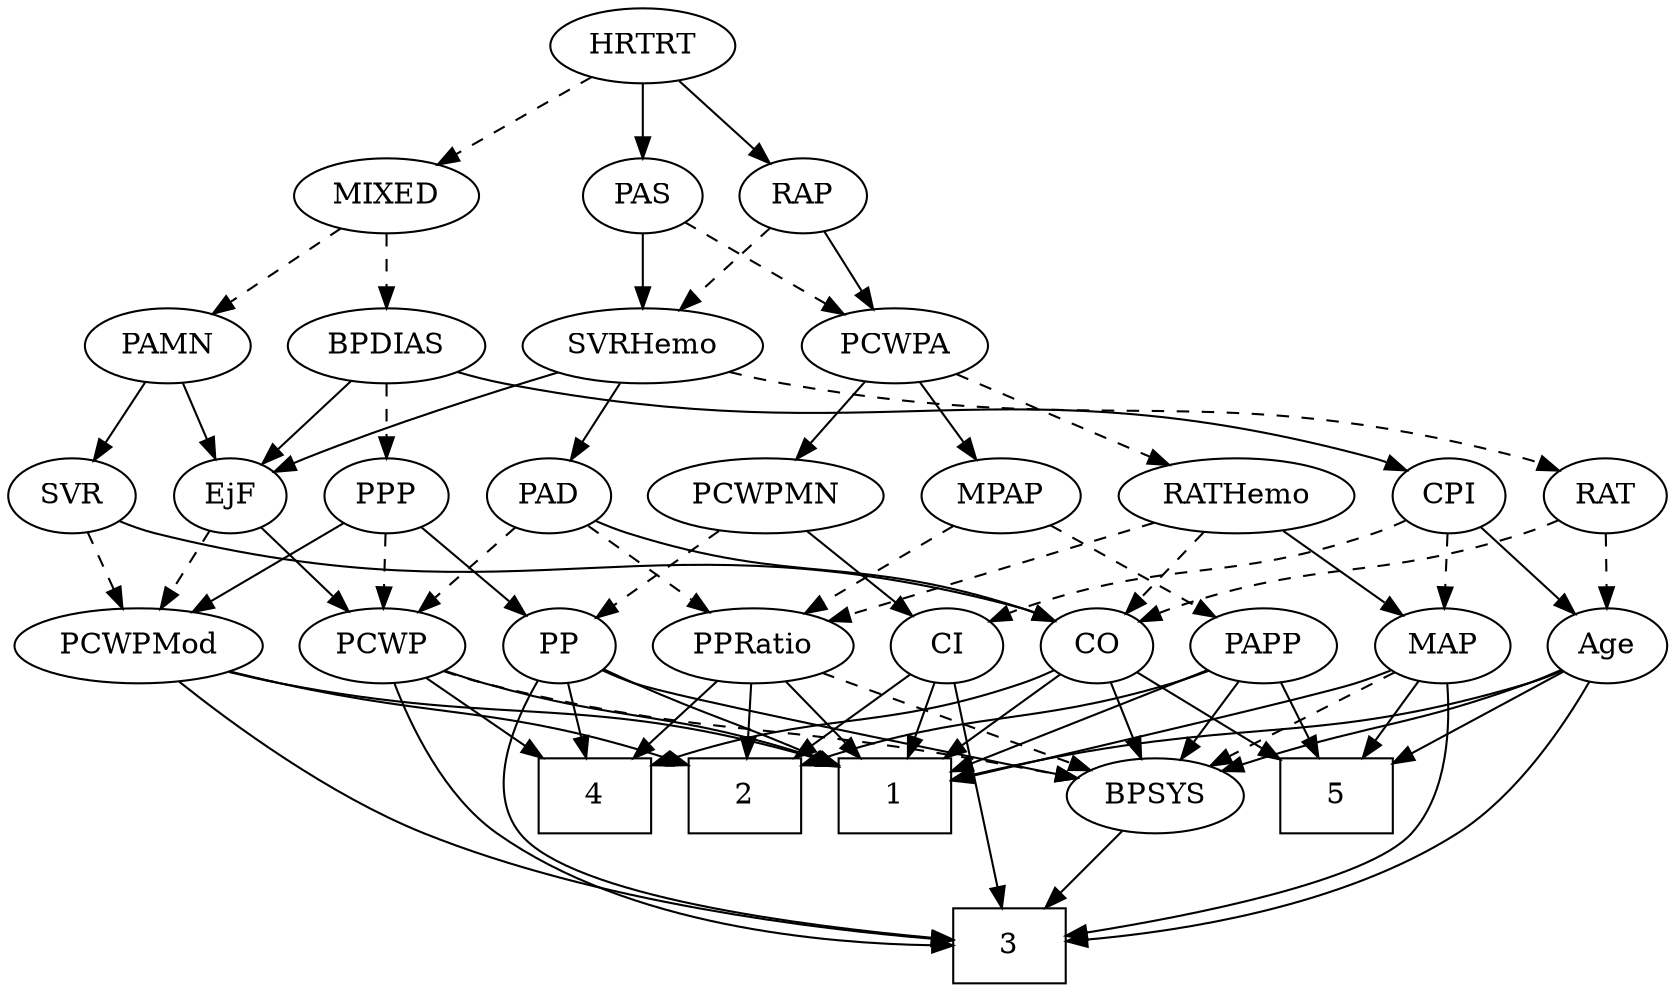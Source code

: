 strict digraph {
	graph [bb="0,0,760.29,468"];
	node [label="\N"];
	1	[height=0.5,
		pos="419,90",
		shape=box,
		width=0.75];
	2	[height=0.5,
		pos="275,90",
		shape=box,
		width=0.75];
	3	[height=0.5,
		pos="220,18",
		shape=box,
		width=0.75];
	4	[height=0.5,
		pos="347,90",
		shape=box,
		width=0.75];
	5	[height=0.5,
		pos="585,90",
		shape=box,
		width=0.75];
	Age	[height=0.5,
		pos="712,162",
		width=0.75];
	Age -> 1	[pos="e,446.2,104.81 691.45,150.09 686.5,147.8 681.14,145.6 676,144 584.03,115.42 552.09,136.1 456.01,107.8",
		style=solid];
	Age -> 3	[pos="e,247.15,19.716 704.39,144.64 693.81,123.91 672.55,88.844 643,72 577.43,34.636 347.91,23.168 257.24,20.049",
		style=solid];
	Age -> 5	[pos="e,612.12,105.95 691.87,149.91 672.85,139.43 643.89,123.46 620.91,110.8",
		style=solid];
	BPSYS	[height=0.5,
		pos="502,90",
		width=1.0471];
	Age -> BPSYS	[pos="e,530.72,101.75 690.93,150.34 686.09,148.09 680.91,145.84 676,144 621.06,123.4 604.84,125.99 549,108 546.12,107.07 543.15,106.08 \
540.17,105.06",
		style=solid];
	EjF	[height=0.5,
		pos="119,234",
		width=0.75];
	PCWPMod	[height=0.5,
		pos="51.995,162",
		width=1.4443];
	EjF -> PCWPMod	[pos="e,67.499,179.2 105.11,218.5 96.292,209.28 84.669,197.14 74.545,186.56",
		style=dashed];
	PCWP	[height=0.5,
		pos="229,162",
		width=0.97491];
	EjF -> PCWP	[pos="e,207.8,176.49 138.16,220.81 155.02,210.07 179.86,194.27 199.3,181.9",
		style=solid];
	RAP	[height=0.5,
		pos="428,378",
		width=0.77632];
	PCWPA	[height=0.5,
		pos="465,306",
		width=1.1555];
	RAP -> PCWPA	[pos="e,456.2,323.63 436.58,360.76 441,352.4 446.49,342.02 451.46,332.61",
		style=solid];
	SVRHemo	[height=0.5,
		pos="355,306",
		width=1.3902];
	RAP -> SVRHemo	[pos="e,371.89,323.2 412.87,362.5 403.17,353.19 390.35,340.9 379.24,330.25",
		style=dashed];
	MIXED	[height=0.5,
		pos="203,378",
		width=1.1193];
	PAMN	[height=0.5,
		pos="106,306",
		width=1.011];
	MIXED -> PAMN	[pos="e,125.87,321.35 182.42,362.15 168.35,352 149.51,338.4 134.06,327.25",
		style=dashed];
	BPDIAS	[height=0.5,
		pos="203,306",
		width=1.1735];
	MIXED -> BPDIAS	[pos="e,203,324.1 203,359.7 203,351.98 203,342.71 203,334.11",
		style=dashed];
	MPAP	[height=0.5,
		pos="465,234",
		width=0.97491];
	PPRatio	[height=0.5,
		pos="394,162",
		width=1.1013];
	MPAP -> PPRatio	[pos="e,409.86,178.64 449.59,217.81 440.14,208.49 427.85,196.38 417.23,185.91",
		style=dashed];
	PAPP	[height=0.5,
		pos="483,162",
		width=0.88464];
	MPAP -> PAPP	[pos="e,478.55,180.28 469.35,216.05 471.36,208.26 473.78,198.82 476.03,190.08",
		style=dashed];
	BPSYS -> 3	[pos="e,247.06,23.959 473.35,77.995 467.33,75.865 460.99,73.753 455,72 385.95,51.814 303.61,34.829 257,25.855",
		style=solid];
	PAD	[height=0.5,
		pos="383,234",
		width=0.79437];
	CO	[height=0.5,
		pos="560,162",
		width=0.75];
	PAD -> CO	[pos="e,538.84,173.44 405.37,222.62 410.47,220.35 415.89,218.03 421,216 466.06,198.08 479.12,198.38 524,180 525.82,179.25 527.68,178.46 \
529.55,177.65",
		style=solid];
	PAD -> PPRatio	[pos="e,391.28,180.28 385.66,216.05 386.87,208.35 388.33,199.03 389.7,190.36",
		style=dashed];
	PAD -> PCWP	[pos="e,254.38,174.54 360.27,222.67 334.75,211.07 293.05,192.12 263.51,178.69",
		style=dashed];
	CO -> 1	[pos="e,446.05,104.43 538.89,150.52 516.76,139.53 481.58,122.07 455.04,108.9",
		style=solid];
	CO -> 4	[pos="e,374.28,104.55 538.96,150.24 534.12,148 528.94,145.78 524,144 465.99,123.12 445.75,129.24 383.74,107.9",
		style=solid];
	CO -> 5	[pos="e,578.76,108.45 565.92,144.41 568.73,136.54 572.16,126.93 575.34,118.04",
		style=solid];
	CO -> BPSYS	[pos="e,515.36,107.13 547.41,145.81 539.94,136.8 530.31,125.18 521.84,114.95",
		style=solid];
	PAS	[height=0.5,
		pos="355,378",
		width=0.75];
	PAS -> PCWPA	[pos="e,442.64,321.22 374.16,364.81 390.7,354.28 414.92,338.87 434.18,326.61",
		style=dashed];
	PAS -> SVRHemo	[pos="e,355,324.1 355,359.7 355,351.98 355,342.71 355,334.11",
		style=solid];
	PAMN -> EjF	[pos="e,115.79,252.28 109.14,288.05 110.57,280.35 112.3,271.03 113.91,262.36",
		style=solid];
	SVR	[height=0.5,
		pos="45.995,234",
		width=0.77632];
	PAMN -> SVR	[pos="e,59.144,250.34 92.38,289.12 84.523,279.95 74.503,268.26 65.788,258.09",
		style=solid];
	RATHemo	[height=0.5,
		pos="567,234",
		width=1.3721];
	RATHemo -> CO	[pos="e,561.71,180.1 565.27,215.7 564.49,207.98 563.57,198.71 562.71,190.11",
		style=dashed];
	MAP	[height=0.5,
		pos="636,162",
		width=0.84854];
	RATHemo -> MAP	[pos="e,621.02,178.19 583,216.76 592.14,207.5 603.73,195.73 613.74,185.58",
		style=solid];
	RATHemo -> PPRatio	[pos="e,422.65,174.6 535.26,220.16 506.22,208.41 463.17,190.99 432.24,178.47",
		style=dashed];
	CPI	[height=0.5,
		pos="661,234",
		width=0.75];
	CPI -> Age	[pos="e,700.71,178.49 672.31,217.46 678.92,208.4 687.38,196.79 694.79,186.61",
		style=solid];
	CPI -> MAP	[pos="e,642.05,179.96 655.07,216.41 652.22,208.42 648.72,198.64 645.51,189.64",
		style=dashed];
	CI	[height=0.5,
		pos="149,162",
		width=0.75];
	CPI -> CI	[pos="e,169.45,174.21 640.54,221.79 635.58,219.52 630.2,217.39 625,216 435.45,165.29 374.54,230.71 185,180 183.04,179.48 181.07,178.85 \
179.1,178.16",
		style=dashed];
	RAT	[height=0.5,
		pos="733,234",
		width=0.75827];
	RAT -> Age	[pos="e,717.03,179.79 727.91,216.05 725.51,208.06 722.59,198.33 719.92,189.4",
		style=dashed];
	RAT -> CO	[pos="e,581.16,173.42 711.83,222.58 707,220.32 701.85,218.01 697,216 652.95,197.8 640.04,198.2 596,180 594.17,179.25 592.31,178.45 590.44,\
177.63",
		style=dashed];
	SVR -> CO	[pos="e,539.54,174.21 67.047,221.8 72.143,219.52 77.661,217.4 82.995,216 273.23,166.19 334.02,230.81 524,180 525.95,179.48 527.93,178.85 \
529.89,178.16",
		style=solid];
	SVR -> PCWPMod	[pos="e,50.529,180.1 47.479,215.7 48.14,207.98 48.934,198.71 49.671,190.11",
		style=dashed];
	PCWPMod -> 1	[pos="e,391.82,104.9 89.868,149.57 97.479,147.52 105.46,145.55 113,144 228.46,120.33 264.96,141.1 382.12,107.73",
		style=solid];
	PCWPMod -> 2	[pos="e,247.69,99.573 89.07,149.36 130.37,136.4 196.75,115.56 238.02,102.61",
		style=solid];
	PCWPMod -> 3	[pos="e,199.82,36.056 70.941,144.99 100.49,120.01 157.73,71.63 192.03,42.634",
		style=solid];
	PCWPA -> MPAP	[pos="e,465,252.1 465,287.7 465,279.98 465,270.71 465,262.11",
		style=solid];
	PCWPA -> RATHemo	[pos="e,544.83,250.21 486.13,290.5 500.6,280.56 520.04,267.23 536.22,256.12",
		style=dashed];
	PCWPMN	[height=0.5,
		pos="286,234",
		width=1.3902];
	PCWPA -> PCWPMN	[pos="e,318.48,247.7 435.03,293.28 405.69,281.81 360.7,264.22 327.83,251.36",
		style=solid];
	PP	[height=0.5,
		pos="309,162",
		width=0.75];
	PCWPMN -> PP	[pos="e,303.48,179.79 291.56,216.05 294.19,208.06 297.39,198.33 300.32,189.4",
		style=dashed];
	PCWPMN -> CI	[pos="e,169.97,173.71 258.27,218.83 235.32,207.11 202.76,190.47 179.16,178.41",
		style=solid];
	SVRHemo -> EjF	[pos="e,140.04,245.72 312.95,296.2 272,287.09 208.31,271.47 155,252 153.15,251.32 151.26,250.59 149.37,249.81",
		style=solid];
	SVRHemo -> PAD	[pos="e,376.28,251.79 361.77,288.05 365.01,279.97 368.95,270.12 372.55,261.11",
		style=solid];
	SVRHemo -> RAT	[pos="e,712.49,246.04 391.29,293.59 398.74,291.52 406.58,289.53 414,288 538.17,262.37 575.28,287.51 697,252 698.94,251.43 700.9,250.78 \
702.87,250.05",
		style=dashed];
	BPDIAS -> EjF	[pos="e,135.32,248.6 184.35,289.46 172.18,279.32 156.18,265.99 143.06,255.05",
		style=solid];
	BPDIAS -> CPI	[pos="e,640.51,246.1 240.45,297.52 257.37,294.3 277.64,290.68 296,288 441.55,266.76 483.43,291.96 625,252 626.94,251.45 628.91,250.81 \
630.88,250.09",
		style=solid];
	PPP	[height=0.5,
		pos="191,234",
		width=0.75];
	BPDIAS -> PPP	[pos="e,193.93,252.1 200.03,287.7 198.71,279.98 197.12,270.71 195.64,262.11",
		style=dashed];
	MAP -> 1	[pos="e,446.28,104.55 612.54,150.33 607.16,148.08 601.43,145.84 596,144 537.6,124.26 517.71,129.35 455.74,107.91",
		style=solid];
	MAP -> 3	[pos="e,247,18.575 638.54,143.88 640.49,123.68 640.16,90.498 621,72 569.59,22.387 346.56,18.159 257.21,18.512",
		style=solid];
	MAP -> 5	[pos="e,597.59,108.29 624.42,145.12 618.24,136.63 610.48,125.98 603.49,116.38",
		style=solid];
	MAP -> BPSYS	[pos="e,526.43,103.76 613.87,149.44 592.51,138.28 559.9,121.25 535.38,108.44",
		style=dashed];
	PP -> 1	[pos="e,392.23,108.03 328.16,148.81 343.46,139.07 365.32,125.16 383.76,113.42",
		style=solid];
	PP -> 3	[pos="e,220.17,36.06 287.95,150.45 272.03,141.38 250.94,126.78 239,108 227.23,89.501 222.64,64.907 220.9,46.261",
		style=solid];
	PP -> 4	[pos="e,337.7,108.12 317.81,144.76 322.28,136.53 327.82,126.32 332.87,117.02",
		style=solid];
	PP -> BPSYS	[pos="e,472.96,101.66 330.12,150.49 334.96,148.23 340.11,145.94 345,144 392.79,124.98 406.36,124.75 455,108 457.73,107.06 460.54,106.08 \
463.37,105.08",
		style=solid];
	PPP -> PCWPMod	[pos="e,80.174,177.19 170.19,222.52 148.87,211.79 115.28,194.87 89.345,181.81",
		style=solid];
	PPP -> PP	[pos="e,289.48,174.58 210.48,221.44 229.61,210.09 259,192.66 280.7,179.78",
		style=solid];
	PPP -> PCWP	[pos="e,219.97,179.63 199.81,216.76 204.35,208.4 209.99,198.02 215.1,188.61",
		style=dashed];
	PPRatio -> 1	[pos="e,412.83,108.28 400.05,144.05 402.86,136.18 406.28,126.62 409.43,117.79",
		style=solid];
	PPRatio -> 2	[pos="e,302.33,107.08 370.77,147.34 353.83,137.38 330.56,123.69 311.2,112.3",
		style=solid];
	PPRatio -> 4	[pos="e,358.71,108.45 382.86,144.41 377.34,136.2 370.56,126.1 364.39,116.9",
		style=solid];
	PPRatio -> BPSYS	[pos="e,480.54,104.91 415.85,146.83 431.91,136.42 453.94,122.15 471.7,110.64",
		style=dashed];
	PCWP -> 1	[pos="e,391.63,104.35 255.9,150.35 261.53,148.19 267.44,145.98 273,144 318.61,127.74 333.47,127.05 382.14,108.11",
		style=solid];
	PCWP -> 3	[pos="e,213.64,36.151 219.69,144.4 214.54,134.24 208.65,120.77 206,108 201.69,87.26 205.86,63.558 210.74,45.831",
		style=solid];
	PCWP -> 4	[pos="e,319.93,107.06 251.19,147.83 268.1,137.81 291.71,123.79 311.27,112.19",
		style=solid];
	PCWP -> BPSYS	[pos="e,473.39,102.13 255.27,150 261.04,147.82 267.17,145.69 273,144 352.19,121.06 375.55,130.09 455,108 457.91,107.19 460.9,106.28 463.9,\
105.33",
		style=dashed];
	CI -> 1	[pos="e,391.78,104.75 169.56,150.16 174.51,147.87 179.86,145.65 185,144 267.17,117.63 295.81,134.07 382.11,107.8",
		style=solid];
	CI -> 2	[pos="e,247.75,106.14 169.24,149.75 187.95,139.36 216.18,123.67 238.77,111.12",
		style=solid];
	CI -> 3	[pos="e,211.28,36.425 157.14,144.71 169.25,120.49 192.13,74.731 206.69,45.609",
		style=solid];
	PAPP -> 1	[pos="e,434.96,108.46 468.79,145.46 460.89,136.82 450.86,125.85 441.88,116.03",
		style=solid];
	PAPP -> 2	[pos="e,302.3,104.5 458.66,150.04 453.54,147.91 448.13,145.78 443,144 388.46,125.07 369.92,128.62 311.95,108.02",
		style=solid];
	PAPP -> 5	[pos="e,559.96,108.18 502.66,147.5 516.44,138.05 535.19,125.18 551.32,114.11",
		style=solid];
	PAPP -> BPSYS	[pos="e,497.31,108.28 487.59,144.05 489.71,136.26 492.27,126.82 494.65,118.08",
		style=solid];
	HRTRT	[height=0.5,
		pos="355,450",
		width=1.1013];
	HRTRT -> RAP	[pos="e,412.84,393.54 371.2,433.46 381.3,423.78 394.44,411.17 405.54,400.53",
		style=solid];
	HRTRT -> MIXED	[pos="e,230.06,391.47 328.17,436.65 303.47,425.27 266.62,408.3 239.3,395.72",
		style=dashed];
	HRTRT -> PAS	[pos="e,355,396.1 355,431.7 355,423.98 355,414.71 355,406.11",
		style=solid];
}

